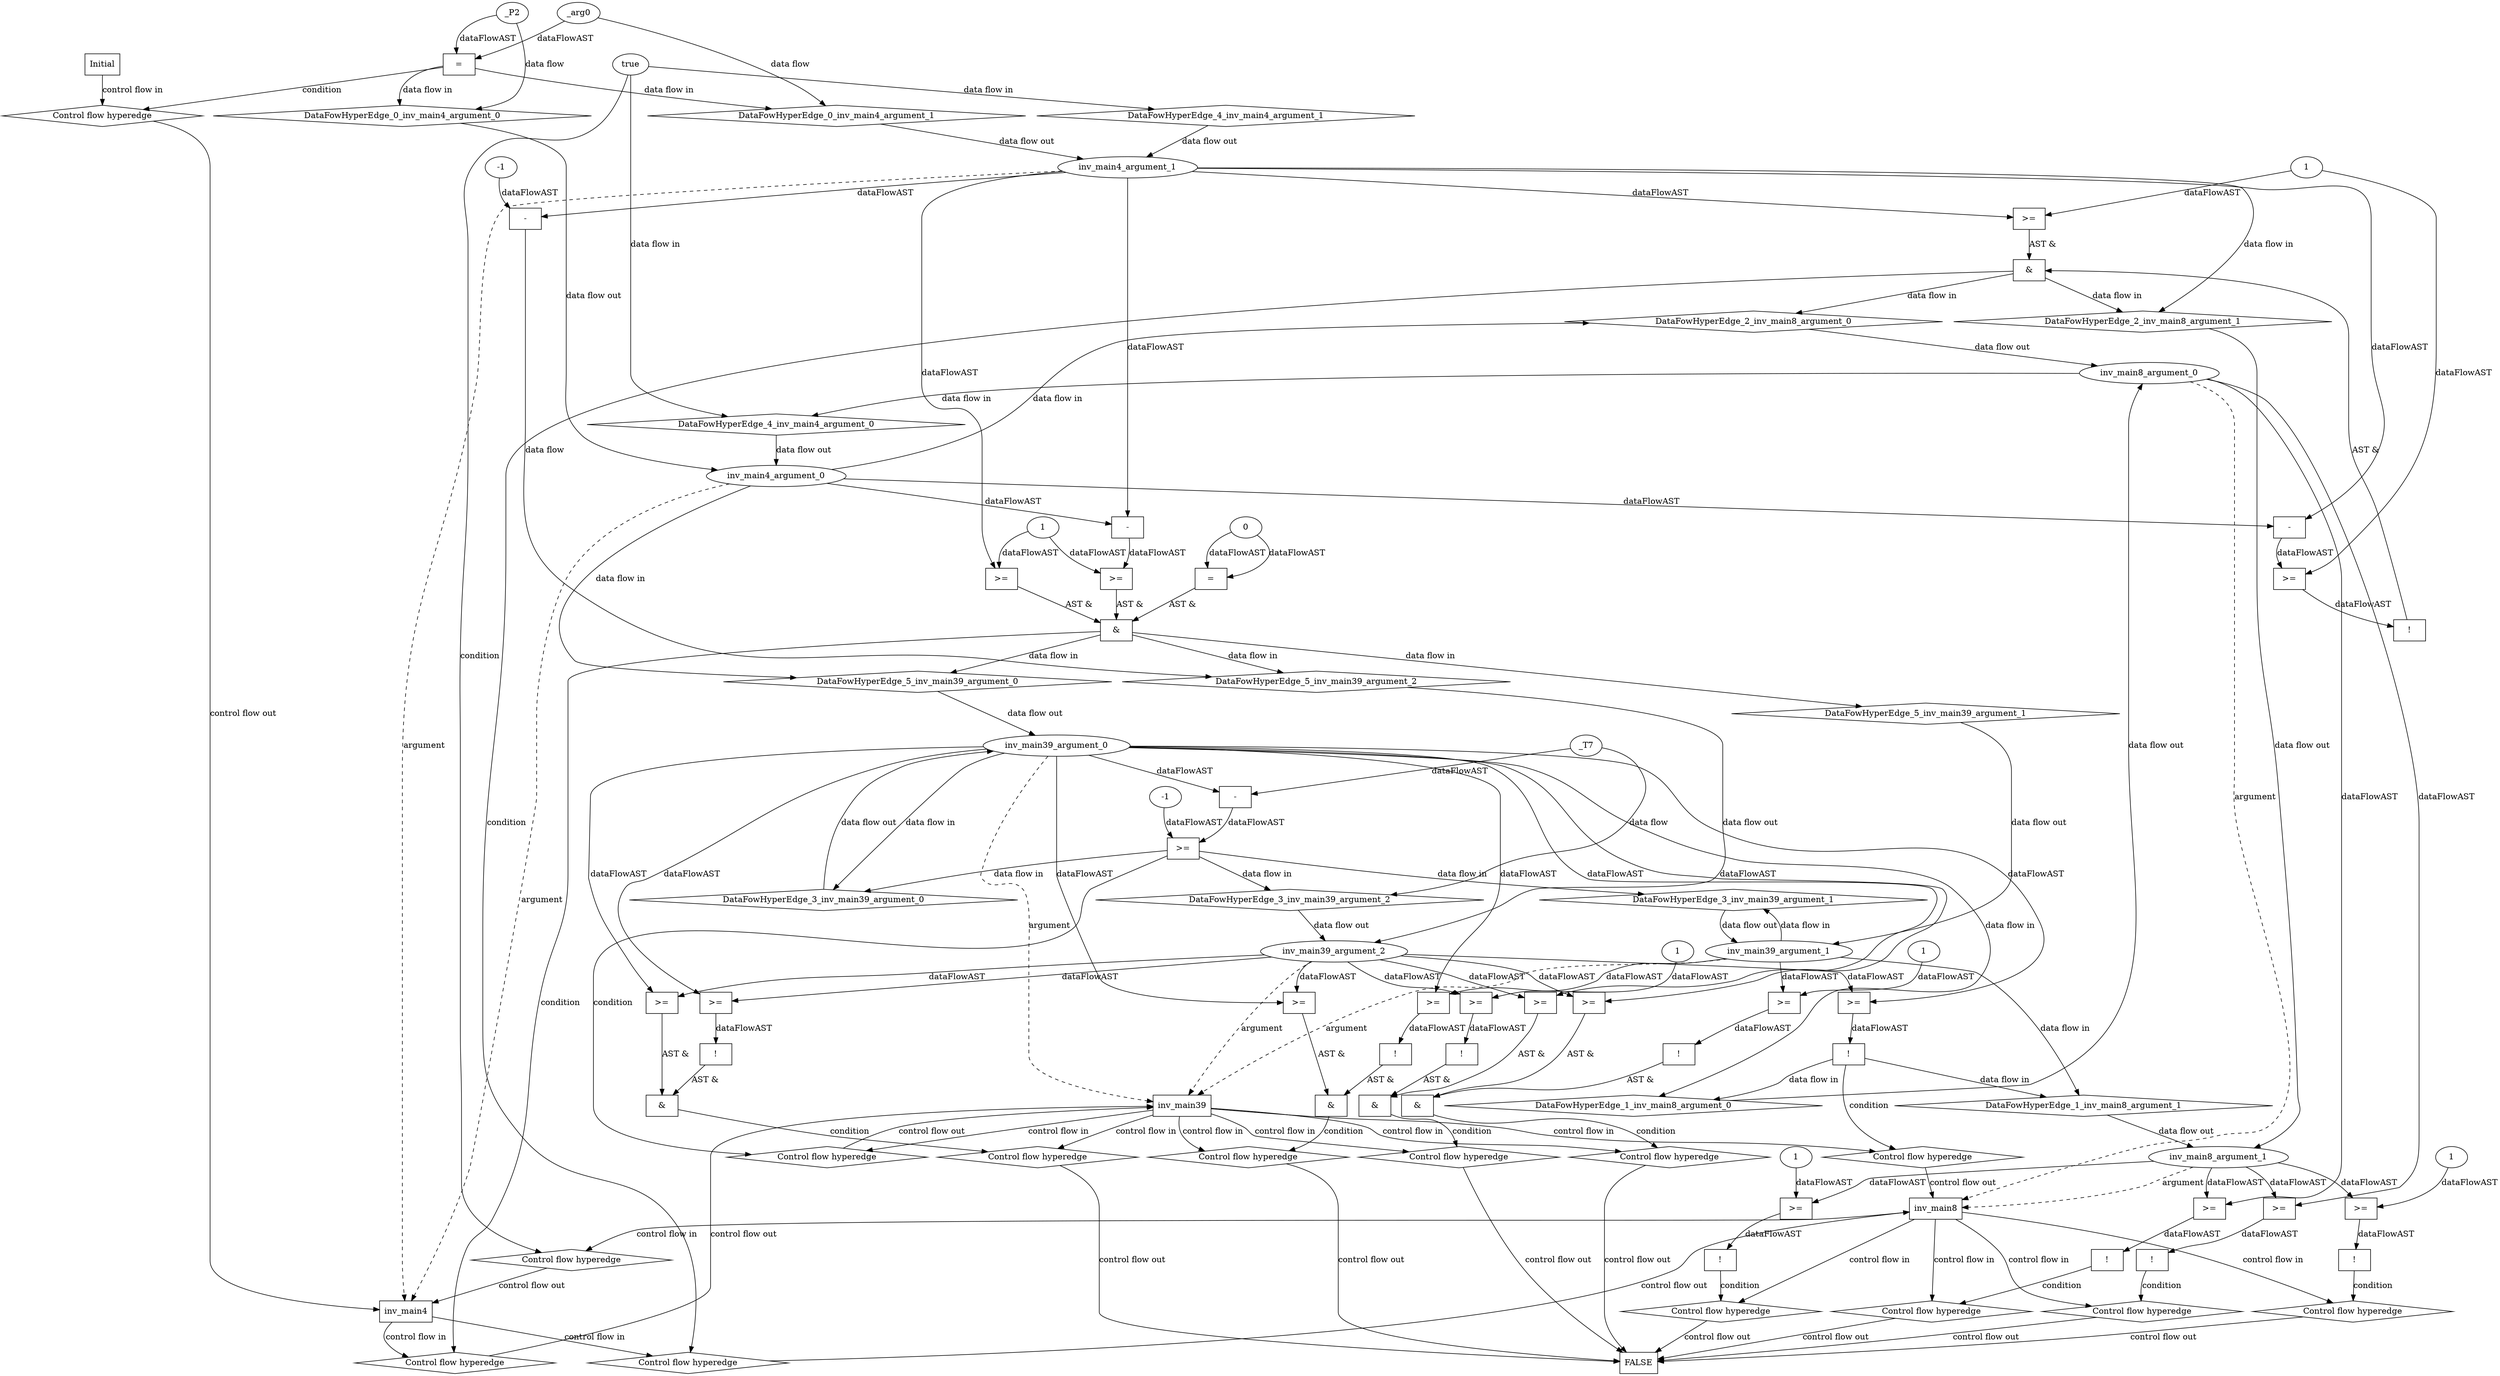digraph dag {
"inv_main39" [label="inv_main39" nodeName="inv_main39" class=cfn  shape="rect"];
"inv_main4" [label="inv_main4" nodeName="inv_main4" class=cfn  shape="rect"];
"inv_main8" [label="inv_main8" nodeName="inv_main8" class=cfn  shape="rect"];
FALSE [label="FALSE" nodeName=FALSE class=cfn  shape="rect"];
Initial [label="Initial" nodeName=Initial class=cfn  shape="rect"];
ControlFowHyperEdge_0 [label="Control flow hyperedge" nodeName=ControlFowHyperEdge_0 class=controlFlowHyperEdge shape="diamond"];
"Initial" -> ControlFowHyperEdge_0 [label="control flow in"]
ControlFowHyperEdge_0 -> "inv_main4" [label="control flow out"]
ControlFowHyperEdge_1 [label="Control flow hyperedge" nodeName=ControlFowHyperEdge_1 class=controlFlowHyperEdge shape="diamond"];
"inv_main39" -> ControlFowHyperEdge_1 [label="control flow in"]
ControlFowHyperEdge_1 -> "inv_main8" [label="control flow out"]
ControlFowHyperEdge_2 [label="Control flow hyperedge" nodeName=ControlFowHyperEdge_2 class=controlFlowHyperEdge shape="diamond"];
"inv_main4" -> ControlFowHyperEdge_2 [label="control flow in"]
ControlFowHyperEdge_2 -> "inv_main8" [label="control flow out"]
ControlFowHyperEdge_3 [label="Control flow hyperedge" nodeName=ControlFowHyperEdge_3 class=controlFlowHyperEdge shape="diamond"];
"inv_main39" -> ControlFowHyperEdge_3 [label="control flow in"]
ControlFowHyperEdge_3 -> "inv_main39" [label="control flow out"]
ControlFowHyperEdge_4 [label="Control flow hyperedge" nodeName=ControlFowHyperEdge_4 class=controlFlowHyperEdge shape="diamond"];
"inv_main8" -> ControlFowHyperEdge_4 [label="control flow in"]
ControlFowHyperEdge_4 -> "inv_main4" [label="control flow out"]
ControlFowHyperEdge_5 [label="Control flow hyperedge" nodeName=ControlFowHyperEdge_5 class=controlFlowHyperEdge shape="diamond"];
"inv_main4" -> ControlFowHyperEdge_5 [label="control flow in"]
ControlFowHyperEdge_5 -> "inv_main39" [label="control flow out"]
ControlFowHyperEdge_6 [label="Control flow hyperedge" nodeName=ControlFowHyperEdge_6 class=controlFlowHyperEdge shape="diamond"];
"inv_main39" -> ControlFowHyperEdge_6 [label="control flow in"]
ControlFowHyperEdge_6 -> "FALSE" [label="control flow out"]
ControlFowHyperEdge_7 [label="Control flow hyperedge" nodeName=ControlFowHyperEdge_7 class=controlFlowHyperEdge shape="diamond"];
"inv_main39" -> ControlFowHyperEdge_7 [label="control flow in"]
ControlFowHyperEdge_7 -> "FALSE" [label="control flow out"]
ControlFowHyperEdge_8 [label="Control flow hyperedge" nodeName=ControlFowHyperEdge_8 class=controlFlowHyperEdge shape="diamond"];
"inv_main39" -> ControlFowHyperEdge_8 [label="control flow in"]
ControlFowHyperEdge_8 -> "FALSE" [label="control flow out"]
ControlFowHyperEdge_9 [label="Control flow hyperedge" nodeName=ControlFowHyperEdge_9 class=controlFlowHyperEdge shape="diamond"];
"inv_main39" -> ControlFowHyperEdge_9 [label="control flow in"]
ControlFowHyperEdge_9 -> "FALSE" [label="control flow out"]
ControlFowHyperEdge_10 [label="Control flow hyperedge" nodeName=ControlFowHyperEdge_10 class=controlFlowHyperEdge shape="diamond"];
"inv_main8" -> ControlFowHyperEdge_10 [label="control flow in"]
ControlFowHyperEdge_10 -> "FALSE" [label="control flow out"]
ControlFowHyperEdge_11 [label="Control flow hyperedge" nodeName=ControlFowHyperEdge_11 class=controlFlowHyperEdge shape="diamond"];
"inv_main8" -> ControlFowHyperEdge_11 [label="control flow in"]
ControlFowHyperEdge_11 -> "FALSE" [label="control flow out"]
ControlFowHyperEdge_12 [label="Control flow hyperedge" nodeName=ControlFowHyperEdge_12 class=controlFlowHyperEdge shape="diamond"];
"inv_main8" -> ControlFowHyperEdge_12 [label="control flow in"]
ControlFowHyperEdge_12 -> "FALSE" [label="control flow out"]
ControlFowHyperEdge_13 [label="Control flow hyperedge" nodeName=ControlFowHyperEdge_13 class=controlFlowHyperEdge shape="diamond"];
"inv_main8" -> ControlFowHyperEdge_13 [label="control flow in"]
ControlFowHyperEdge_13 -> "FALSE" [label="control flow out"]
"inv_main4_argument_0" [label="inv_main4_argument_0" nodeName=argument0 class=argument  head="inv_main4" shape="oval"];
"inv_main4_argument_0" -> "inv_main4"[label="argument" style="dashed"]
"inv_main4_argument_1" [label="inv_main4_argument_1" nodeName=argument1 class=argument  head="inv_main4" shape="oval"];
"inv_main4_argument_1" -> "inv_main4"[label="argument" style="dashed"]
"inv_main8_argument_0" [label="inv_main8_argument_0" nodeName=argument0 class=argument  head="inv_main8" shape="oval"];
"inv_main8_argument_0" -> "inv_main8"[label="argument" style="dashed"]
"inv_main8_argument_1" [label="inv_main8_argument_1" nodeName=argument1 class=argument  head="inv_main8" shape="oval"];
"inv_main8_argument_1" -> "inv_main8"[label="argument" style="dashed"]
"inv_main39_argument_0" [label="inv_main39_argument_0" nodeName=argument0 class=argument  head="inv_main39" shape="oval"];
"inv_main39_argument_0" -> "inv_main39"[label="argument" style="dashed"]
"inv_main39_argument_1" [label="inv_main39_argument_1" nodeName=argument1 class=argument  head="inv_main39" shape="oval"];
"inv_main39_argument_1" -> "inv_main39"[label="argument" style="dashed"]
"inv_main39_argument_2" [label="inv_main39_argument_2" nodeName=argument2 class=argument  head="inv_main39" shape="oval"];
"inv_main39_argument_2" -> "inv_main39"[label="argument" style="dashed"]

"xxxinv_main4___Initial_0xxxguard_0_node_0" [label="=" nodeName="xxxinv_main4___Initial_0xxxguard_0_node_0" class=Operator  shape="rect"];
"xxxinv_main4___Initial_0xxxdataFlow_0_node_0" -> "xxxinv_main4___Initial_0xxxguard_0_node_0"[label="dataFlowAST"]
"xxxinv_main4___Initial_0xxxdataFlow1_node_0" -> "xxxinv_main4___Initial_0xxxguard_0_node_0"[label="dataFlowAST"]

"xxxinv_main4___Initial_0xxxguard_0_node_0" -> "ControlFowHyperEdge_0" [label="condition"];
"xxxinv_main4___Initial_0xxxdataFlow_0_node_0" [label="_P2" nodeName="xxxinv_main4___Initial_0xxxdataFlow_0_node_0" class=Constant ];

"xxxinv_main4___Initial_0xxxdataFlow_0_node_0" -> "DataFowHyperEdge_0_inv_main4_argument_0" [label="data flow"];
"xxxinv_main4___Initial_0xxxdataFlow1_node_0" [label="_arg0" nodeName="xxxinv_main4___Initial_0xxxdataFlow1_node_0" class=Constant ];

"xxxinv_main4___Initial_0xxxdataFlow1_node_0" -> "DataFowHyperEdge_0_inv_main4_argument_1" [label="data flow"];
"xxxinv_main8___inv_main39_1xxxguard_0_node_0" [label="!" nodeName="xxxinv_main8___inv_main39_1xxxguard_0_node_0" class=Operator shape="rect"];
"xxxinv_main8___inv_main39_1xxxguard_0_node_1" [label=">=" nodeName="xxxinv_main8___inv_main39_1xxxguard_0_node_1" class=Operator  shape="rect"];
"xxxinv_main8___inv_main39_1xxxguard_0_node_1" -> "xxxinv_main8___inv_main39_1xxxguard_0_node_0"[label="dataFlowAST"]
"inv_main39_argument_0" -> "xxxinv_main8___inv_main39_1xxxguard_0_node_1"[label="dataFlowAST"]
"inv_main39_argument_2" -> "xxxinv_main8___inv_main39_1xxxguard_0_node_1"[label="dataFlowAST"]

"xxxinv_main8___inv_main39_1xxxguard_0_node_0" -> "ControlFowHyperEdge_1" [label="condition"];
"xxxinv_main8___inv_main4_2xxx_and" [label="&" nodeName="xxxinv_main8___inv_main4_2xxx_and" class=Operator shape="rect"];
"xxxinv_main8___inv_main4_2xxxguard_0_node_0" [label=">=" nodeName="xxxinv_main8___inv_main4_2xxxguard_0_node_0" class=Operator  shape="rect"];
"xxxinv_main8___inv_main4_2xxxguard_0_node_2" [label="1" nodeName="xxxinv_main8___inv_main4_2xxxguard_0_node_2" class=Literal ];
"inv_main4_argument_1" -> "xxxinv_main8___inv_main4_2xxxguard_0_node_0"[label="dataFlowAST"]
"xxxinv_main8___inv_main4_2xxxguard_0_node_2" -> "xxxinv_main8___inv_main4_2xxxguard_0_node_0"[label="dataFlowAST"]

"xxxinv_main8___inv_main4_2xxxguard_0_node_0" -> "xxxinv_main8___inv_main4_2xxx_and" [label="AST &"];
"xxxinv_main8___inv_main4_2xxxguard1_node_0" [label="!" nodeName="xxxinv_main8___inv_main4_2xxxguard1_node_0" class=Operator shape="rect"];
"xxxinv_main8___inv_main4_2xxxguard1_node_1" [label=">=" nodeName="xxxinv_main8___inv_main4_2xxxguard1_node_1" class=Operator  shape="rect"];
"xxxinv_main8___inv_main4_2xxxguard1_node_2" [label="-" nodeName="xxxinv_main8___inv_main4_2xxxguard1_node_2" class= Operator shape="rect"];
"xxxinv_main8___inv_main4_2xxxguard1_node_1" -> "xxxinv_main8___inv_main4_2xxxguard1_node_0"[label="dataFlowAST"]
"xxxinv_main8___inv_main4_2xxxguard1_node_2" -> "xxxinv_main8___inv_main4_2xxxguard1_node_1"[label="dataFlowAST"]
"xxxinv_main8___inv_main4_2xxxguard_0_node_2" -> "xxxinv_main8___inv_main4_2xxxguard1_node_1"[label="dataFlowAST"]
"inv_main4_argument_0" -> "xxxinv_main8___inv_main4_2xxxguard1_node_2"[label="dataFlowAST"]
"inv_main4_argument_1" -> "xxxinv_main8___inv_main4_2xxxguard1_node_2"[label="dataFlowAST"]

"xxxinv_main8___inv_main4_2xxxguard1_node_0" -> "xxxinv_main8___inv_main4_2xxx_and" [label="AST &"];
"xxxinv_main8___inv_main4_2xxx_and" -> "ControlFowHyperEdge_2" [label="condition"];
"xxxinv_main39___inv_main39_3xxxguard_0_node_0" [label=">=" nodeName="xxxinv_main39___inv_main39_3xxxguard_0_node_0" class=Operator  shape="rect"];
"xxxinv_main39___inv_main39_3xxxguard_0_node_1" [label="-" nodeName="xxxinv_main39___inv_main39_3xxxguard_0_node_1" class= Operator shape="rect"];
"xxxinv_main39___inv_main39_3xxxguard_0_node_4" [label="-1" nodeName="xxxinv_main39___inv_main39_3xxxguard_0_node_4" class=Literal ];
"xxxinv_main39___inv_main39_3xxxguard_0_node_1" -> "xxxinv_main39___inv_main39_3xxxguard_0_node_0"[label="dataFlowAST"]
"xxxinv_main39___inv_main39_3xxxguard_0_node_4" -> "xxxinv_main39___inv_main39_3xxxguard_0_node_0"[label="dataFlowAST"]
"inv_main39_argument_0" -> "xxxinv_main39___inv_main39_3xxxguard_0_node_1"[label="dataFlowAST"]
"xxxinv_main39___inv_main39_3xxxdataFlow_0_node_0" -> "xxxinv_main39___inv_main39_3xxxguard_0_node_1"[label="dataFlowAST"]

"xxxinv_main39___inv_main39_3xxxguard_0_node_0" -> "ControlFowHyperEdge_3" [label="condition"];
"xxxinv_main39___inv_main39_3xxxdataFlow_0_node_0" [label="_T7" nodeName="xxxinv_main39___inv_main39_3xxxdataFlow_0_node_0" class=Constant ];

"xxxinv_main39___inv_main39_3xxxdataFlow_0_node_0" -> "DataFowHyperEdge_3_inv_main39_argument_2" [label="data flow"];
"xxxinv_main4___inv_main8_4xxxguard_0_node_0" [label="true" nodeName="xxxinv_main4___inv_main8_4xxxguard_0_node_0" class=BoolValue ];

"xxxinv_main4___inv_main8_4xxxguard_0_node_0" -> "ControlFowHyperEdge_4" [label="condition"];
"xxxinv_main39___inv_main4_5xxx_and" [label="&" nodeName="xxxinv_main39___inv_main4_5xxx_and" class=Operator shape="rect"];
"xxxinv_main39___inv_main4_5xxxguard_0_node_0" [label=">=" nodeName="xxxinv_main39___inv_main4_5xxxguard_0_node_0" class=Operator  shape="rect"];
"xxxinv_main39___inv_main4_5xxxguard_0_node_2" [label="1" nodeName="xxxinv_main39___inv_main4_5xxxguard_0_node_2" class=Literal ];
"inv_main4_argument_1" -> "xxxinv_main39___inv_main4_5xxxguard_0_node_0"[label="dataFlowAST"]
"xxxinv_main39___inv_main4_5xxxguard_0_node_2" -> "xxxinv_main39___inv_main4_5xxxguard_0_node_0"[label="dataFlowAST"]

"xxxinv_main39___inv_main4_5xxxguard_0_node_0" -> "xxxinv_main39___inv_main4_5xxx_and" [label="AST &"];
"xxxinv_main39___inv_main4_5xxxguard1_node_0" [label=">=" nodeName="xxxinv_main39___inv_main4_5xxxguard1_node_0" class=Operator  shape="rect"];
"xxxinv_main39___inv_main4_5xxxguard1_node_1" [label="-" nodeName="xxxinv_main39___inv_main4_5xxxguard1_node_1" class= Operator shape="rect"];
"xxxinv_main39___inv_main4_5xxxguard1_node_1" -> "xxxinv_main39___inv_main4_5xxxguard1_node_0"[label="dataFlowAST"]
"xxxinv_main39___inv_main4_5xxxguard_0_node_2" -> "xxxinv_main39___inv_main4_5xxxguard1_node_0"[label="dataFlowAST"]
"inv_main4_argument_0" -> "xxxinv_main39___inv_main4_5xxxguard1_node_1"[label="dataFlowAST"]
"inv_main4_argument_1" -> "xxxinv_main39___inv_main4_5xxxguard1_node_1"[label="dataFlowAST"]

"xxxinv_main39___inv_main4_5xxxguard1_node_0" -> "xxxinv_main39___inv_main4_5xxx_and" [label="AST &"];
"xxxinv_main39___inv_main4_5xxxguard2_node_0" [label="=" nodeName="xxxinv_main39___inv_main4_5xxxguard2_node_0" class=Operator  shape="rect"];
"xxxinv_main39___inv_main4_5xxxguard2_node_1" [label="0" nodeName="xxxinv_main39___inv_main4_5xxxguard2_node_1" class=Literal ];
"xxxinv_main39___inv_main4_5xxxguard2_node_1" -> "xxxinv_main39___inv_main4_5xxxguard2_node_0"[label="dataFlowAST"]
"xxxinv_main39___inv_main4_5xxxguard2_node_1" -> "xxxinv_main39___inv_main4_5xxxguard2_node_0"[label="dataFlowAST"]

"xxxinv_main39___inv_main4_5xxxguard2_node_0" -> "xxxinv_main39___inv_main4_5xxx_and" [label="AST &"];
"xxxinv_main39___inv_main4_5xxx_and" -> "ControlFowHyperEdge_5" [label="condition"];
"xxxinv_main39___inv_main4_5xxxdataFlow_0_node_0" [label="-" nodeName="xxxinv_main39___inv_main4_5xxxdataFlow_0_node_0" class= Operator shape="rect"];
"xxxinv_main39___inv_main4_5xxxdataFlow_0_node_2" [label="-1" nodeName="xxxinv_main39___inv_main4_5xxxdataFlow_0_node_2" class=Literal ];
"inv_main4_argument_1" -> "xxxinv_main39___inv_main4_5xxxdataFlow_0_node_0"[label="dataFlowAST"]
"xxxinv_main39___inv_main4_5xxxdataFlow_0_node_2" -> "xxxinv_main39___inv_main4_5xxxdataFlow_0_node_0"[label="dataFlowAST"]

"xxxinv_main39___inv_main4_5xxxdataFlow_0_node_0" -> "DataFowHyperEdge_5_inv_main39_argument_2" [label="data flow"];
"xxxFALSE___inv_main39_6xxx_and" [label="&" nodeName="xxxFALSE___inv_main39_6xxx_and" class=Operator shape="rect"];
"xxxFALSE___inv_main39_6xxxguard_0_node_0" [label="!" nodeName="xxxFALSE___inv_main39_6xxxguard_0_node_0" class=Operator shape="rect"];
"xxxFALSE___inv_main39_6xxxguard_0_node_1" [label=">=" nodeName="xxxFALSE___inv_main39_6xxxguard_0_node_1" class=Operator  shape="rect"];
"xxxFALSE___inv_main39_6xxxguard_0_node_3" [label="1" nodeName="xxxFALSE___inv_main39_6xxxguard_0_node_3" class=Literal ];
"xxxFALSE___inv_main39_6xxxguard_0_node_1" -> "xxxFALSE___inv_main39_6xxxguard_0_node_0"[label="dataFlowAST"]
"inv_main39_argument_2" -> "xxxFALSE___inv_main39_6xxxguard_0_node_1"[label="dataFlowAST"]
"xxxFALSE___inv_main39_6xxxguard_0_node_3" -> "xxxFALSE___inv_main39_6xxxguard_0_node_1"[label="dataFlowAST"]

"xxxFALSE___inv_main39_6xxxguard_0_node_0" -> "xxxFALSE___inv_main39_6xxx_and" [label="AST &"];
"xxxFALSE___inv_main39_6xxxguard1_node_0" [label=">=" nodeName="xxxFALSE___inv_main39_6xxxguard1_node_0" class=Operator  shape="rect"];
"inv_main39_argument_0" -> "xxxFALSE___inv_main39_6xxxguard1_node_0"[label="dataFlowAST"]
"inv_main39_argument_2" -> "xxxFALSE___inv_main39_6xxxguard1_node_0"[label="dataFlowAST"]

"xxxFALSE___inv_main39_6xxxguard1_node_0" -> "xxxFALSE___inv_main39_6xxx_and" [label="AST &"];
"xxxFALSE___inv_main39_6xxx_and" -> "ControlFowHyperEdge_6" [label="condition"];
"xxxFALSE___inv_main39_7xxx_and" [label="&" nodeName="xxxFALSE___inv_main39_7xxx_and" class=Operator shape="rect"];
"xxxFALSE___inv_main39_7xxxguard_0_node_0" [label="!" nodeName="xxxFALSE___inv_main39_7xxxguard_0_node_0" class=Operator shape="rect"];
"xxxFALSE___inv_main39_7xxxguard_0_node_1" [label=">=" nodeName="xxxFALSE___inv_main39_7xxxguard_0_node_1" class=Operator  shape="rect"];
"xxxFALSE___inv_main39_7xxxguard_0_node_1" -> "xxxFALSE___inv_main39_7xxxguard_0_node_0"[label="dataFlowAST"]
"inv_main39_argument_0" -> "xxxFALSE___inv_main39_7xxxguard_0_node_1"[label="dataFlowAST"]
"inv_main39_argument_2" -> "xxxFALSE___inv_main39_7xxxguard_0_node_1"[label="dataFlowAST"]

"xxxFALSE___inv_main39_7xxxguard_0_node_0" -> "xxxFALSE___inv_main39_7xxx_and" [label="AST &"];
"xxxFALSE___inv_main39_7xxxguard1_node_0" [label=">=" nodeName="xxxFALSE___inv_main39_7xxxguard1_node_0" class=Operator  shape="rect"];
"inv_main39_argument_0" -> "xxxFALSE___inv_main39_7xxxguard1_node_0"[label="dataFlowAST"]
"inv_main39_argument_2" -> "xxxFALSE___inv_main39_7xxxguard1_node_0"[label="dataFlowAST"]

"xxxFALSE___inv_main39_7xxxguard1_node_0" -> "xxxFALSE___inv_main39_7xxx_and" [label="AST &"];
"xxxFALSE___inv_main39_7xxx_and" -> "ControlFowHyperEdge_7" [label="condition"];
"xxxFALSE___inv_main39_8xxx_and" [label="&" nodeName="xxxFALSE___inv_main39_8xxx_and" class=Operator shape="rect"];
"xxxFALSE___inv_main39_8xxxguard_0_node_0" [label="!" nodeName="xxxFALSE___inv_main39_8xxxguard_0_node_0" class=Operator shape="rect"];
"xxxFALSE___inv_main39_8xxxguard_0_node_1" [label=">=" nodeName="xxxFALSE___inv_main39_8xxxguard_0_node_1" class=Operator  shape="rect"];
"xxxFALSE___inv_main39_8xxxguard_0_node_3" [label="1" nodeName="xxxFALSE___inv_main39_8xxxguard_0_node_3" class=Literal ];
"xxxFALSE___inv_main39_8xxxguard_0_node_1" -> "xxxFALSE___inv_main39_8xxxguard_0_node_0"[label="dataFlowAST"]
"inv_main39_argument_1" -> "xxxFALSE___inv_main39_8xxxguard_0_node_1"[label="dataFlowAST"]
"xxxFALSE___inv_main39_8xxxguard_0_node_3" -> "xxxFALSE___inv_main39_8xxxguard_0_node_1"[label="dataFlowAST"]

"xxxFALSE___inv_main39_8xxxguard_0_node_0" -> "xxxFALSE___inv_main39_8xxx_and" [label="AST &"];
"xxxFALSE___inv_main39_8xxxguard1_node_0" [label=">=" nodeName="xxxFALSE___inv_main39_8xxxguard1_node_0" class=Operator  shape="rect"];
"inv_main39_argument_0" -> "xxxFALSE___inv_main39_8xxxguard1_node_0"[label="dataFlowAST"]
"inv_main39_argument_2" -> "xxxFALSE___inv_main39_8xxxguard1_node_0"[label="dataFlowAST"]

"xxxFALSE___inv_main39_8xxxguard1_node_0" -> "xxxFALSE___inv_main39_8xxx_and" [label="AST &"];
"xxxFALSE___inv_main39_8xxx_and" -> "ControlFowHyperEdge_8" [label="condition"];
"xxxFALSE___inv_main39_9xxx_and" [label="&" nodeName="xxxFALSE___inv_main39_9xxx_and" class=Operator shape="rect"];
"xxxFALSE___inv_main39_9xxxguard_0_node_0" [label="!" nodeName="xxxFALSE___inv_main39_9xxxguard_0_node_0" class=Operator shape="rect"];
"xxxFALSE___inv_main39_9xxxguard_0_node_1" [label=">=" nodeName="xxxFALSE___inv_main39_9xxxguard_0_node_1" class=Operator  shape="rect"];
"xxxFALSE___inv_main39_9xxxguard_0_node_1" -> "xxxFALSE___inv_main39_9xxxguard_0_node_0"[label="dataFlowAST"]
"inv_main39_argument_0" -> "xxxFALSE___inv_main39_9xxxguard_0_node_1"[label="dataFlowAST"]
"inv_main39_argument_1" -> "xxxFALSE___inv_main39_9xxxguard_0_node_1"[label="dataFlowAST"]

"xxxFALSE___inv_main39_9xxxguard_0_node_0" -> "xxxFALSE___inv_main39_9xxx_and" [label="AST &"];
"xxxFALSE___inv_main39_9xxxguard1_node_0" [label=">=" nodeName="xxxFALSE___inv_main39_9xxxguard1_node_0" class=Operator  shape="rect"];
"inv_main39_argument_0" -> "xxxFALSE___inv_main39_9xxxguard1_node_0"[label="dataFlowAST"]
"inv_main39_argument_2" -> "xxxFALSE___inv_main39_9xxxguard1_node_0"[label="dataFlowAST"]

"xxxFALSE___inv_main39_9xxxguard1_node_0" -> "xxxFALSE___inv_main39_9xxx_and" [label="AST &"];
"xxxFALSE___inv_main39_9xxx_and" -> "ControlFowHyperEdge_9" [label="condition"];
"xxxFALSE___inv_main8_10xxxguard_0_node_0" [label="!" nodeName="xxxFALSE___inv_main8_10xxxguard_0_node_0" class=Operator shape="rect"];
"xxxFALSE___inv_main8_10xxxguard_0_node_1" [label=">=" nodeName="xxxFALSE___inv_main8_10xxxguard_0_node_1" class=Operator  shape="rect"];
"xxxFALSE___inv_main8_10xxxguard_0_node_3" [label="1" nodeName="xxxFALSE___inv_main8_10xxxguard_0_node_3" class=Literal ];
"xxxFALSE___inv_main8_10xxxguard_0_node_1" -> "xxxFALSE___inv_main8_10xxxguard_0_node_0"[label="dataFlowAST"]
"inv_main8_argument_1" -> "xxxFALSE___inv_main8_10xxxguard_0_node_1"[label="dataFlowAST"]
"xxxFALSE___inv_main8_10xxxguard_0_node_3" -> "xxxFALSE___inv_main8_10xxxguard_0_node_1"[label="dataFlowAST"]

"xxxFALSE___inv_main8_10xxxguard_0_node_0" -> "ControlFowHyperEdge_10" [label="condition"];
"xxxFALSE___inv_main8_11xxxguard_0_node_0" [label="!" nodeName="xxxFALSE___inv_main8_11xxxguard_0_node_0" class=Operator shape="rect"];
"xxxFALSE___inv_main8_11xxxguard_0_node_1" [label=">=" nodeName="xxxFALSE___inv_main8_11xxxguard_0_node_1" class=Operator  shape="rect"];
"xxxFALSE___inv_main8_11xxxguard_0_node_1" -> "xxxFALSE___inv_main8_11xxxguard_0_node_0"[label="dataFlowAST"]
"inv_main8_argument_0" -> "xxxFALSE___inv_main8_11xxxguard_0_node_1"[label="dataFlowAST"]
"inv_main8_argument_1" -> "xxxFALSE___inv_main8_11xxxguard_0_node_1"[label="dataFlowAST"]

"xxxFALSE___inv_main8_11xxxguard_0_node_0" -> "ControlFowHyperEdge_11" [label="condition"];
"xxxFALSE___inv_main8_12xxxguard_0_node_0" [label="!" nodeName="xxxFALSE___inv_main8_12xxxguard_0_node_0" class=Operator shape="rect"];
"xxxFALSE___inv_main8_12xxxguard_0_node_1" [label=">=" nodeName="xxxFALSE___inv_main8_12xxxguard_0_node_1" class=Operator  shape="rect"];
"xxxFALSE___inv_main8_12xxxguard_0_node_3" [label="1" nodeName="xxxFALSE___inv_main8_12xxxguard_0_node_3" class=Literal ];
"xxxFALSE___inv_main8_12xxxguard_0_node_1" -> "xxxFALSE___inv_main8_12xxxguard_0_node_0"[label="dataFlowAST"]
"inv_main8_argument_1" -> "xxxFALSE___inv_main8_12xxxguard_0_node_1"[label="dataFlowAST"]
"xxxFALSE___inv_main8_12xxxguard_0_node_3" -> "xxxFALSE___inv_main8_12xxxguard_0_node_1"[label="dataFlowAST"]

"xxxFALSE___inv_main8_12xxxguard_0_node_0" -> "ControlFowHyperEdge_12" [label="condition"];
"xxxFALSE___inv_main8_13xxxguard_0_node_0" [label="!" nodeName="xxxFALSE___inv_main8_13xxxguard_0_node_0" class=Operator shape="rect"];
"xxxFALSE___inv_main8_13xxxguard_0_node_1" [label=">=" nodeName="xxxFALSE___inv_main8_13xxxguard_0_node_1" class=Operator  shape="rect"];
"xxxFALSE___inv_main8_13xxxguard_0_node_1" -> "xxxFALSE___inv_main8_13xxxguard_0_node_0"[label="dataFlowAST"]
"inv_main8_argument_0" -> "xxxFALSE___inv_main8_13xxxguard_0_node_1"[label="dataFlowAST"]
"inv_main8_argument_1" -> "xxxFALSE___inv_main8_13xxxguard_0_node_1"[label="dataFlowAST"]

"xxxFALSE___inv_main8_13xxxguard_0_node_0" -> "ControlFowHyperEdge_13" [label="condition"];
"DataFowHyperEdge_0_inv_main4_argument_0" [label="DataFowHyperEdge_0_inv_main4_argument_0" nodeName="DataFowHyperEdge_0_inv_main4_argument_0" class=DataFlowHyperedge shape="diamond"];
"DataFowHyperEdge_0_inv_main4_argument_0" -> "inv_main4_argument_0"[label="data flow out"]
"xxxinv_main4___Initial_0xxxguard_0_node_0" -> "DataFowHyperEdge_0_inv_main4_argument_0"[label="data flow in"]
"DataFowHyperEdge_0_inv_main4_argument_1" [label="DataFowHyperEdge_0_inv_main4_argument_1" nodeName="DataFowHyperEdge_0_inv_main4_argument_1" class=DataFlowHyperedge shape="diamond"];
"DataFowHyperEdge_0_inv_main4_argument_1" -> "inv_main4_argument_1"[label="data flow out"]
"xxxinv_main4___Initial_0xxxguard_0_node_0" -> "DataFowHyperEdge_0_inv_main4_argument_1"[label="data flow in"]
"DataFowHyperEdge_1_inv_main8_argument_0" [label="DataFowHyperEdge_1_inv_main8_argument_0" nodeName="DataFowHyperEdge_1_inv_main8_argument_0" class=DataFlowHyperedge shape="diamond"];
"DataFowHyperEdge_1_inv_main8_argument_0" -> "inv_main8_argument_0"[label="data flow out"]
"xxxinv_main8___inv_main39_1xxxguard_0_node_0" -> "DataFowHyperEdge_1_inv_main8_argument_0"[label="data flow in"]
"DataFowHyperEdge_1_inv_main8_argument_1" [label="DataFowHyperEdge_1_inv_main8_argument_1" nodeName="DataFowHyperEdge_1_inv_main8_argument_1" class=DataFlowHyperedge shape="diamond"];
"DataFowHyperEdge_1_inv_main8_argument_1" -> "inv_main8_argument_1"[label="data flow out"]
"xxxinv_main8___inv_main39_1xxxguard_0_node_0" -> "DataFowHyperEdge_1_inv_main8_argument_1"[label="data flow in"]
"DataFowHyperEdge_2_inv_main8_argument_0" [label="DataFowHyperEdge_2_inv_main8_argument_0" nodeName="DataFowHyperEdge_2_inv_main8_argument_0" class=DataFlowHyperedge shape="diamond"];
"DataFowHyperEdge_2_inv_main8_argument_0" -> "inv_main8_argument_0"[label="data flow out"]
"xxxinv_main8___inv_main4_2xxx_and" -> "DataFowHyperEdge_2_inv_main8_argument_0"[label="data flow in"]
"DataFowHyperEdge_2_inv_main8_argument_1" [label="DataFowHyperEdge_2_inv_main8_argument_1" nodeName="DataFowHyperEdge_2_inv_main8_argument_1" class=DataFlowHyperedge shape="diamond"];
"DataFowHyperEdge_2_inv_main8_argument_1" -> "inv_main8_argument_1"[label="data flow out"]
"xxxinv_main8___inv_main4_2xxx_and" -> "DataFowHyperEdge_2_inv_main8_argument_1"[label="data flow in"]
"DataFowHyperEdge_3_inv_main39_argument_0" [label="DataFowHyperEdge_3_inv_main39_argument_0" nodeName="DataFowHyperEdge_3_inv_main39_argument_0" class=DataFlowHyperedge shape="diamond"];
"DataFowHyperEdge_3_inv_main39_argument_0" -> "inv_main39_argument_0"[label="data flow out"]
"xxxinv_main39___inv_main39_3xxxguard_0_node_0" -> "DataFowHyperEdge_3_inv_main39_argument_0"[label="data flow in"]
"DataFowHyperEdge_3_inv_main39_argument_1" [label="DataFowHyperEdge_3_inv_main39_argument_1" nodeName="DataFowHyperEdge_3_inv_main39_argument_1" class=DataFlowHyperedge shape="diamond"];
"DataFowHyperEdge_3_inv_main39_argument_1" -> "inv_main39_argument_1"[label="data flow out"]
"xxxinv_main39___inv_main39_3xxxguard_0_node_0" -> "DataFowHyperEdge_3_inv_main39_argument_1"[label="data flow in"]
"DataFowHyperEdge_3_inv_main39_argument_2" [label="DataFowHyperEdge_3_inv_main39_argument_2" nodeName="DataFowHyperEdge_3_inv_main39_argument_2" class=DataFlowHyperedge shape="diamond"];
"DataFowHyperEdge_3_inv_main39_argument_2" -> "inv_main39_argument_2"[label="data flow out"]
"xxxinv_main39___inv_main39_3xxxguard_0_node_0" -> "DataFowHyperEdge_3_inv_main39_argument_2"[label="data flow in"]
"DataFowHyperEdge_4_inv_main4_argument_0" [label="DataFowHyperEdge_4_inv_main4_argument_0" nodeName="DataFowHyperEdge_4_inv_main4_argument_0" class=DataFlowHyperedge shape="diamond"];
"DataFowHyperEdge_4_inv_main4_argument_0" -> "inv_main4_argument_0"[label="data flow out"]
"xxxinv_main4___inv_main8_4xxxguard_0_node_0" -> "DataFowHyperEdge_4_inv_main4_argument_0"[label="data flow in"]
"DataFowHyperEdge_4_inv_main4_argument_1" [label="DataFowHyperEdge_4_inv_main4_argument_1" nodeName="DataFowHyperEdge_4_inv_main4_argument_1" class=DataFlowHyperedge shape="diamond"];
"DataFowHyperEdge_4_inv_main4_argument_1" -> "inv_main4_argument_1"[label="data flow out"]
"xxxinv_main4___inv_main8_4xxxguard_0_node_0" -> "DataFowHyperEdge_4_inv_main4_argument_1"[label="data flow in"]
"DataFowHyperEdge_5_inv_main39_argument_0" [label="DataFowHyperEdge_5_inv_main39_argument_0" nodeName="DataFowHyperEdge_5_inv_main39_argument_0" class=DataFlowHyperedge shape="diamond"];
"DataFowHyperEdge_5_inv_main39_argument_0" -> "inv_main39_argument_0"[label="data flow out"]
"xxxinv_main39___inv_main4_5xxx_and" -> "DataFowHyperEdge_5_inv_main39_argument_0"[label="data flow in"]
"DataFowHyperEdge_5_inv_main39_argument_1" [label="DataFowHyperEdge_5_inv_main39_argument_1" nodeName="DataFowHyperEdge_5_inv_main39_argument_1" class=DataFlowHyperedge shape="diamond"];
"DataFowHyperEdge_5_inv_main39_argument_1" -> "inv_main39_argument_1"[label="data flow out"]
"xxxinv_main39___inv_main4_5xxx_and" -> "DataFowHyperEdge_5_inv_main39_argument_1"[label="data flow in"]
"DataFowHyperEdge_5_inv_main39_argument_2" [label="DataFowHyperEdge_5_inv_main39_argument_2" nodeName="DataFowHyperEdge_5_inv_main39_argument_2" class=DataFlowHyperedge shape="diamond"];
"DataFowHyperEdge_5_inv_main39_argument_2" -> "inv_main39_argument_2"[label="data flow out"]
"xxxinv_main39___inv_main4_5xxx_and" -> "DataFowHyperEdge_5_inv_main39_argument_2"[label="data flow in"]
"inv_main39_argument_0" -> "DataFowHyperEdge_1_inv_main8_argument_0"[label="data flow in"]
"inv_main39_argument_1" -> "DataFowHyperEdge_1_inv_main8_argument_1"[label="data flow in"]
"inv_main4_argument_0" -> "DataFowHyperEdge_2_inv_main8_argument_0"[label="data flow in"]
"inv_main4_argument_1" -> "DataFowHyperEdge_2_inv_main8_argument_1"[label="data flow in"]
"inv_main39_argument_0" -> "DataFowHyperEdge_3_inv_main39_argument_0"[label="data flow in"]
"inv_main39_argument_1" -> "DataFowHyperEdge_3_inv_main39_argument_1"[label="data flow in"]
"inv_main8_argument_0" -> "DataFowHyperEdge_4_inv_main4_argument_0"[label="data flow in"]
"inv_main4_argument_0" -> "DataFowHyperEdge_5_inv_main39_argument_0"[label="data flow in"]




}
